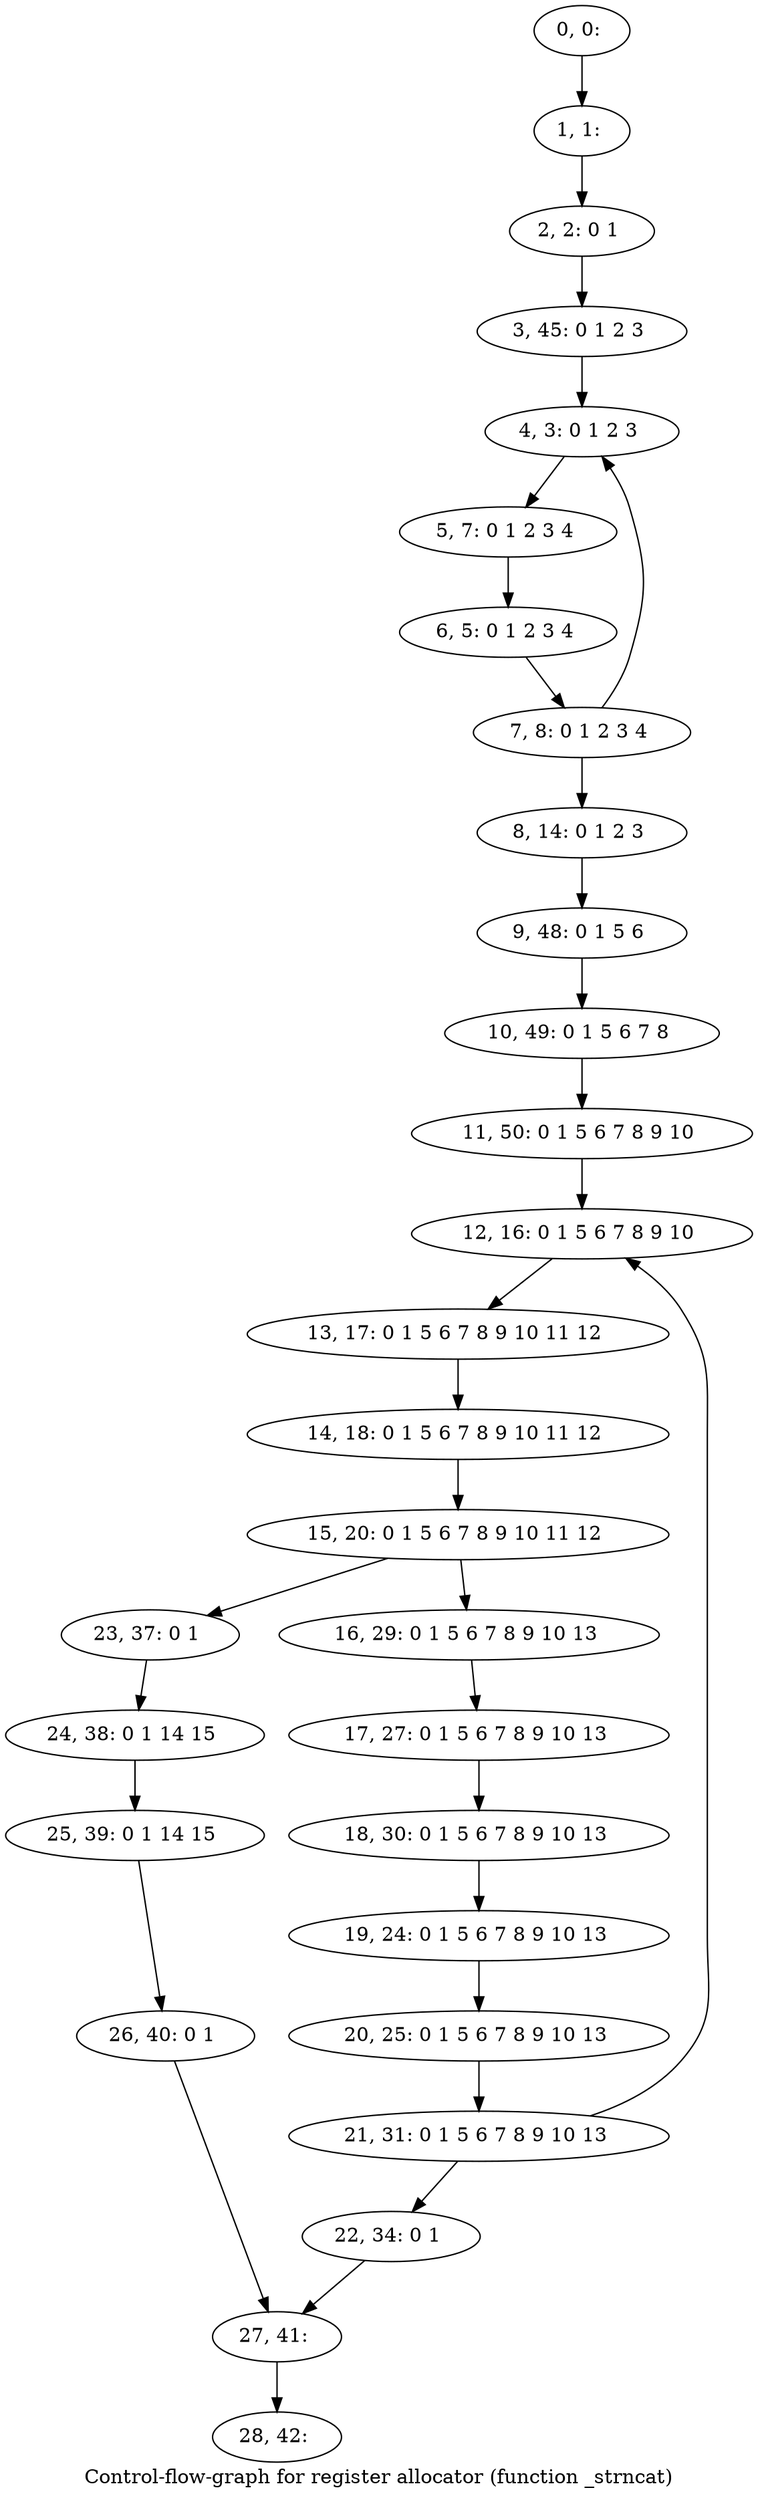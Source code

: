 digraph G {
graph [label="Control-flow-graph for register allocator (function _strncat)"]
0[label="0, 0: "];
1[label="1, 1: "];
2[label="2, 2: 0 1 "];
3[label="3, 45: 0 1 2 3 "];
4[label="4, 3: 0 1 2 3 "];
5[label="5, 7: 0 1 2 3 4 "];
6[label="6, 5: 0 1 2 3 4 "];
7[label="7, 8: 0 1 2 3 4 "];
8[label="8, 14: 0 1 2 3 "];
9[label="9, 48: 0 1 5 6 "];
10[label="10, 49: 0 1 5 6 7 8 "];
11[label="11, 50: 0 1 5 6 7 8 9 10 "];
12[label="12, 16: 0 1 5 6 7 8 9 10 "];
13[label="13, 17: 0 1 5 6 7 8 9 10 11 12 "];
14[label="14, 18: 0 1 5 6 7 8 9 10 11 12 "];
15[label="15, 20: 0 1 5 6 7 8 9 10 11 12 "];
16[label="16, 29: 0 1 5 6 7 8 9 10 13 "];
17[label="17, 27: 0 1 5 6 7 8 9 10 13 "];
18[label="18, 30: 0 1 5 6 7 8 9 10 13 "];
19[label="19, 24: 0 1 5 6 7 8 9 10 13 "];
20[label="20, 25: 0 1 5 6 7 8 9 10 13 "];
21[label="21, 31: 0 1 5 6 7 8 9 10 13 "];
22[label="22, 34: 0 1 "];
23[label="23, 37: 0 1 "];
24[label="24, 38: 0 1 14 15 "];
25[label="25, 39: 0 1 14 15 "];
26[label="26, 40: 0 1 "];
27[label="27, 41: "];
28[label="28, 42: "];
0->1 ;
1->2 ;
2->3 ;
3->4 ;
4->5 ;
5->6 ;
6->7 ;
7->8 ;
7->4 ;
8->9 ;
9->10 ;
10->11 ;
11->12 ;
12->13 ;
13->14 ;
14->15 ;
15->16 ;
15->23 ;
16->17 ;
17->18 ;
18->19 ;
19->20 ;
20->21 ;
21->22 ;
21->12 ;
22->27 ;
23->24 ;
24->25 ;
25->26 ;
26->27 ;
27->28 ;
}
